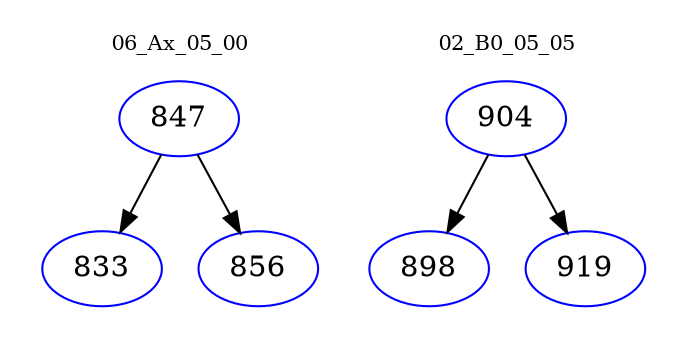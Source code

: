 digraph{
subgraph cluster_0 {
color = white
label = "06_Ax_05_00";
fontsize=10;
T0_847 [label="847", color="blue"]
T0_847 -> T0_833 [color="black"]
T0_833 [label="833", color="blue"]
T0_847 -> T0_856 [color="black"]
T0_856 [label="856", color="blue"]
}
subgraph cluster_1 {
color = white
label = "02_B0_05_05";
fontsize=10;
T1_904 [label="904", color="blue"]
T1_904 -> T1_898 [color="black"]
T1_898 [label="898", color="blue"]
T1_904 -> T1_919 [color="black"]
T1_919 [label="919", color="blue"]
}
}
